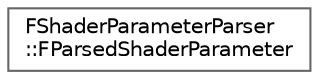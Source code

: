digraph "Graphical Class Hierarchy"
{
 // INTERACTIVE_SVG=YES
 // LATEX_PDF_SIZE
  bgcolor="transparent";
  edge [fontname=Helvetica,fontsize=10,labelfontname=Helvetica,labelfontsize=10];
  node [fontname=Helvetica,fontsize=10,shape=box,height=0.2,width=0.4];
  rankdir="LR";
  Node0 [id="Node000000",label="FShaderParameterParser\l::FParsedShaderParameter",height=0.2,width=0.4,color="grey40", fillcolor="white", style="filled",URL="$d7/d25/structFShaderParameterParser_1_1FParsedShaderParameter.html",tooltip=" "];
}
